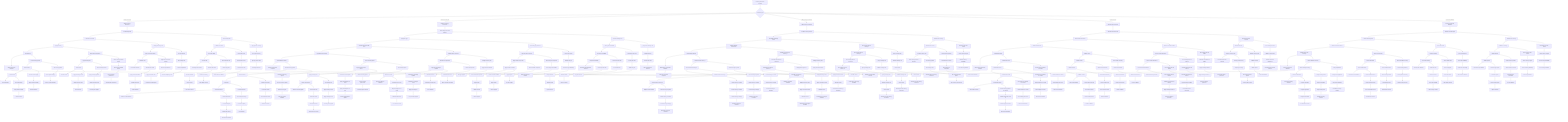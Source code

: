 %% Currency Conversion System
%% View at https://mermaid.live
flowchart TD
  A[Currency Conversion System] --> B{Conversion Type?}
  B -->|Simple Conversion| C[Simple Currency Conversion]
  B -->|Advanced Conversion| D[Advanced Currency Conversion]
  B -->|Multi Currency Conversion| E[Multi Currency Conversion]
  B -->|Bulk Conversion| F[Bulk Currency Conversion]
  B -->|Conversion Validation| G[Currency Conversion Validation]
  
  %% Simple Currency Conversion
  C --> C1[Get Exchange Rate]
  C1 --> C2[Calculate Conversion]
  C2 --> C3[Apply Rounding]
  C3 --> C4[Format Result]
  C4 --> C5[Simple Conversion Complete]
  
  %% Get Exchange Rate
  C1 --> C1A[Find exchange rate]
  C1A --> C1B[Validate rate exists]
  C1B --> C1C[Check rate validity]
  C1C --> C1D[Get rate value]
  C1D --> C1E[Exchange rate retrieved]
  
  %% Find exchange rate
  C1A --> C1A1[Query by from currency]
  C1A1 --> C1A2[Query by to currency]
  C1A2 --> C1A3[Query by active status]
  C1A3 --> C1A4[Exchange rate found]
  
  %% Validate rate exists
  C1B --> C1B1[Check if rate exists]
  C1B1 --> C1B2[Check if rate is active]
  C1B2 --> C1B3[Check if rate is valid]
  C1B3 --> C1B4[Rate existence validated]
  
  %% Check rate validity
  C1C --> C1C1[Check effective date]
  C1C1 --> C1C2[Check expiry date]
  C1C2 --> C1C3[Check rate accuracy]
  C1C3 --> C1C4[Rate validity checked]
  
  %% Get rate value
  C1D --> C1D1[Get base rate value]
  C1D1 --> C1D2[Get rate metadata]
  C1D2 --> C1D3[Get rate source]
  C1D3 --> C1D4[Rate value retrieved]
  
  %% Calculate Conversion
  C2 --> C2A[Multiply amount by rate]
  C2A --> C2B[Apply conversion formula]
  C2B --> C2C[Calculate result]
  C2C --> C2D[Conversion calculated]
  
  %% Multiply amount by rate
  C2A --> C2A1[Get input amount]
  C2A1 --> C2A2[Get exchange rate]
  C2A2 --> C2A3[Perform multiplication]
  C2A3 --> C2A4[Amount multiplied by rate]
  
  %% Apply conversion formula
  C2B --> C2B1[Apply base conversion formula]
  C2B1 --> C2B2[Check for special cases]
  C2B2 --> C2B3[Apply conversion rules]
  C2B3 --> C2B4[Conversion formula applied]
  
  %% Calculate result
  C2C --> C2C1[Calculate base result]
  C2C1 --> C2C2[Apply conversion factors]
  C2C2 --> C2C3[Calculate final result]
  C2C3 --> C2C4[Result calculated]
  
  %% Apply Rounding
  C3 --> C3A[Determine decimal places]
  C3A --> C3B[Apply rounding rules]
  C3B --> C3C[Round result]
  C3C --> C3D[Result rounded]
  
  %% Determine decimal places
  C3A --> C3A1[Check currency decimal places]
  C3A1 --> C3A2[Check system decimal places]
  C3A2 --> C3A3[Check rounding preferences]
  C3A3 --> C3A4[Decimal places determined]
  
  %% Apply rounding rules
  C3B --> C3B1[Check rounding method]
  C3B1 --> C3B2[Apply rounding algorithm]
  C3B2 --> C3B3[Validate rounding result]
  C3B3 --> C3B4[Rounding rules applied]
  
  %% Round result
  C3C --> C3C1[Apply rounding to result]
  C3C1 --> C3C2[Validate rounded result]
  C3C2 --> C3C3[Result rounded]
  
  %% Format Result
  C4 --> C4A[Format currency symbol]
  C4A --> C4B[Format number]
  C4B --> C4C[Format locale]
  C4C --> C4D[Result formatted]
  
  %% Format currency symbol
  C4A --> C4A1[Get currency symbol]
  C4A1 --> C4A2[Format symbol display]
  C4A2 --> C4A3[Currency symbol formatted]
  
  %% Format number
  C4B --> C4B1[Format number display]
  C4B1 --> C4B2[Apply number formatting]
  C4B2 --> C4B3[Number formatted]
  
  %% Format locale
  C4C --> C4C1[Get locale settings]
  C4C1 --> C4C2[Apply locale formatting]
  C4C2 --> C4C3[Locale formatted]
  
  %% Advanced Currency Conversion
  D --> D1[Get Exchange Rate with Options]
  D1 --> D2[Apply Rate Type]
  D2 --> D3[Calculate Conversion with Fees]
  D3 --> D4[Apply Advanced Rounding]
  D4 --> D5[Format Advanced Result]
  D5 --> D6[Advanced Conversion Complete]
  
  %% Get Exchange Rate with Options
  D1 --> D1A[Get base exchange rate]
  D1A --> D1B[Get buy rate if available]
  D1B --> D1C[Get sell rate if available]
  D1C --> D1D[Get spread if available]
  D1D --> D1E[Exchange rate with options retrieved]
  
  %% Get base exchange rate
  D1A --> D1A1[Query base exchange rate]
  D1A1 --> D1A2[Validate base rate]
  D1A2 --> D1A3[Get base rate value]
  D1A3 --> D1A4[Base exchange rate retrieved]
  
  %% Get buy rate if available
  D1B --> D1B1[Check if buy rate exists]
  D1B1 --> D1B2[Get buy rate value]
  D1B2 --> D1B3[Validate buy rate]
  D1B3 --> D1B4[Buy rate retrieved]
  
  %% Get sell rate if available
  D1C --> D1C1[Check if sell rate exists]
  D1C1 --> D1C2[Get sell rate value]
  D1C2 --> D1C3[Validate sell rate]
  D1C3 --> D1C4[Sell rate retrieved]
  
  %% Get spread if available
  D1D --> D1D1[Check if spread exists]
  D1D1 --> D1D2[Get spread value]
  D1D2 --> D1D3[Validate spread]
  D1D3 --> D1D4[Spread retrieved]
  
  %% Apply Rate Type
  D2 --> D2A[Check rate type preference]
  D2A --> D2B[Apply buy rate if requested]
  D2B --> D2C[Apply sell rate if requested]
  D2C --> D2D[Apply mid rate as default]
  D2D --> D2E[Rate type applied]
  
  %% Check rate type preference
  D2A --> D2A1[Get rate type option]
  D2A1 --> D2A2[Validate rate type]
  D2A2 --> D2A3[Check rate type availability]
  D2A3 --> D2A4[Rate type preference checked]
  
  %% Apply buy rate if requested
  D2B --> D2B1[Check if buy rate requested]
  D2B1 --> D2B2[Check if buy rate available]
  D2B2 --> D2B3[Apply buy rate]
  D2B3 --> D2B4[Buy rate applied]
  
  %% Apply sell rate if requested
  D2C --> D2C1[Check if sell rate requested]
  D2C1 --> D2C2[Check if sell rate available]
  D2C2 --> D2C3[Apply sell rate]
  D2C3 --> D2C4[Sell rate applied]
  
  %% Apply mid rate as default
  D2D --> D2D1[Check if mid rate requested]
  D2D1 --> D2D2[Apply mid rate]
  D2D2 --> D2D3[Validate mid rate]
  D2D3 --> D2D4[Mid rate applied]
  
  %% Calculate Conversion with Fees
  D3 --> D3A[Calculate base conversion]
  D3A --> D3B[Calculate fees if specified]
  D3B --> D3C[Apply fee percentage if specified]
  D3C --> D3D[Add fees to result]
  D3D --> D3E[Conversion with fees calculated]
  
  %% Calculate base conversion
  D3A --> D3A1[Multiply amount by rate]
  D3A1 --> D3A2[Apply conversion formula]
  D3A2 --> D3A3[Calculate base result]
  D3A3 --> D3A4[Base conversion calculated]
  
  %% Calculate fees if specified
  D3B --> D3B1[Check if fees specified]
  D3B1 --> D3B2[Calculate fixed fees]
  D3B2 --> D3B3[Calculate percentage fees]
  D3B3 --> D3B4[Fees calculated]
  
  %% Apply fee percentage if specified
  D3C --> D3C1[Check if fee percentage specified]
  D3C1 --> D3C2[Calculate percentage of result]
  D3C2 --> D3C3[Apply percentage fee]
  D3C3 --> D3C4[Fee percentage applied]
  
  %% Add fees to result
  D3D --> D3D1[Add fixed fees to result]
  D3D1 --> D3D2[Add percentage fees to result]
  D3D2 --> D3D3[Calculate total amount]
  D3D3 --> D3D4[Fees added to result]
  
  %% Apply Advanced Rounding
  D4 --> D4A[Check rounding options]
  D4A --> D4B[Apply custom decimal places]
  D4B --> D4C[Apply rounding rules]
  D4C --> D4D[Round result and fees]
  D4D --> D4E[Advanced rounding applied]
  
  %% Check rounding options
  D4A --> D4A1[Get rounding options]
  D4A1 --> D4A2[Validate rounding options]
  D4A2 --> D4A3[Check rounding preferences]
  D4A3 --> D4A4[Rounding options checked]
  
  %% Apply custom decimal places
  D4B --> D4B1[Get custom decimal places]
  D4B1 --> D4B2[Apply decimal places to result]
  D4B2 --> D4B3[Apply decimal places to fees]
  D4B3 --> D4B4[Custom decimal places applied]
  
  %% Apply rounding rules
  D4C --> D4C1[Get rounding rules]
  D4C1 --> D4C2[Apply rounding to result]
  D4C2 --> D4C3[Apply rounding to fees]
  D4C3 --> D4C4[Rounding rules applied]
  
  %% Round result and fees
  D4D --> D4D1[Round result value]
  D4D1 --> D4D2[Round fees value]
  D4D2 --> D4D3[Round total amount]
  D4D3 --> D4D4[Result and fees rounded]
  
  %% Format Advanced Result
  D5 --> D5A[Format currency symbols]
  D5A --> D5B[Format numbers]
  D5B --> D5C[Format fees]
  D5C --> D5D[Format total amount]
  D5D --> D5E[Advanced result formatted]
  
  %% Format currency symbols
  D5A --> D5A1[Format from currency symbol]
  D5A1 --> D5A2[Format to currency symbol]
  D5A2 --> D5A3[Format currency pair]
  D5A3 --> D5A4[Currency symbols formatted]
  
  %% Format numbers
  D5B --> D5B1[Format result number]
  D5B1 --> D5B2[Format rate number]
  D5B2 --> D5B3[Format amount number]
  D5B3 --> D5B4[Numbers formatted]
  
  %% Format fees
  D5C --> D5C1[Format fees amount]
  D5C1 --> D5C2[Format fees percentage]
  D5C2 --> D5C3[Format fees display]
  D5C3 --> D5C4[Fees formatted]
  
  %% Format total amount
  D5D --> D5D1[Format total amount]
  D5D1 --> D5D2[Format total display]
  D5D2 --> D5D3[Format total currency]
  D5D3 --> D5D4[Total amount formatted]
  
  %% Multi Currency Conversion
  E --> E1[Get Base Currency Amount]
  E1 --> E2[Get Multiple Exchange Rates]
  E2 --> E3[Calculate Multiple Conversions]
  E3 --> E4[Format Multiple Results]
  E4 --> E5[Multi Currency Conversion Complete]
  
  %% Get Base Currency Amount
  E1 --> E1A[Validate base currency]
  E1A --> E1B[Validate base amount]
  E1B --> E1C[Get base currency info]
  E1C --> E1D[Base currency amount retrieved]
  
  %% Validate base currency
  E1A --> E1A1[Check currency code format]
  E1A1 --> E1A2[Check currency support]
  E1A2 --> E1A3[Validate currency availability]
  E1A3 --> E1A4[Base currency validated]
  
  %% Validate base amount
  E1B --> E1B1[Check amount is positive]
  E1B1 --> E1B2[Check amount is numeric]
  E1B2 --> E1B3[Check amount is reasonable]
  E1B3 --> E1B4[Base amount validated]
  
  %% Get base currency info
  E1C --> E1C1[Get currency symbol]
  E1C1 --> E1C2[Get currency name]
  E1C2 --> E1C3[Get currency decimal places]
  E1C3 --> E1C4[Base currency info retrieved]
  
  %% Get Multiple Exchange Rates
  E2 --> E2A[Get exchange rate for currency 1]
  E2A --> E2B[Get exchange rate for currency 2]
  E2B --> E2C[Get exchange rate for currency 3]
  E2C --> E2D[Get exchange rate for currency N]
  E2D --> E2E[Multiple exchange rates retrieved]
  
  %% Get exchange rate for currency 1
  E2A --> E2A1[Query exchange rate]
  E2A1 --> E2A2[Validate exchange rate]
  E2A2 --> E2A3[Get rate value]
  E2A3 --> E2A4[Exchange rate for currency 1 retrieved]
  
  %% Get exchange rate for currency 2
  E2B --> E2B1[Query exchange rate]
  E2B1 --> E2B2[Validate exchange rate]
  E2B2 --> E2B3[Get rate value]
  E2B3 --> E2B4[Exchange rate for currency 2 retrieved]
  
  %% Get exchange rate for currency 3
  E2C --> E2C1[Query exchange rate]
  E2C1 --> E2C2[Validate exchange rate]
  E2C2 --> E2C3[Get rate value]
  E2C3 --> E2C4[Exchange rate for currency 3 retrieved]
  
  %% Get exchange rate for currency N
  E2D --> E2D1[Query exchange rate]
  E2D1 --> E2D2[Validate exchange rate]
  E2D2 --> E2D3[Get rate value]
  E2D3 --> E2D4[Exchange rate for currency N retrieved]
  
  %% Calculate Multiple Conversions
  E3 --> E3A[Calculate conversion for currency 1]
  E3A --> E3B[Calculate conversion for currency 2]
  E3B --> E3C[Calculate conversion for currency 3]
  E3C --> E3D[Calculate conversion for currency N]
  E3D --> E3E[Multiple conversions calculated]
  
  %% Calculate conversion for currency 1
  E3A --> E3A1[Multiply amount by rate 1]
  E3A1 --> E3A2[Apply conversion formula]
  E3A2 --> E3A3[Calculate result 1]
  E3A3 --> E3A4[Conversion for currency 1 calculated]
  
  %% Calculate conversion for currency 2
  E3B --> E3B1[Multiply amount by rate 2]
  E3B1 --> E3B2[Apply conversion formula]
  E3B2 --> E3B3[Calculate result 2]
  E3B3 --> E3B4[Conversion for currency 2 calculated]
  
  %% Calculate conversion for currency 3
  E3C --> E3C1[Multiply amount by rate 3]
  E3C1 --> E3C2[Apply conversion formula]
  E3C2 --> E3C3[Calculate result 3]
  E3C3 --> E3C4[Conversion for currency 3 calculated]
  
  %% Calculate conversion for currency N
  E3D --> E3D1[Multiply amount by rate N]
  E3D1 --> E3D2[Apply conversion formula]
  E3D2 --> E3D3[Calculate result N]
  E3D3 --> E3D4[Conversion for currency N calculated]
  
  %% Format Multiple Results
  E4 --> E4A[Format result for currency 1]
  E4A --> E4B[Format result for currency 2]
  E4B --> E4C[Format result for currency 3]
  E4C --> E4D[Format result for currency N]
  E4D --> E4E[Multiple results formatted]
  
  %% Format result for currency 1
  E4A --> E4A1[Format currency 1 symbol]
  E4A1 --> E4A2[Format currency 1 number]
  E4A2 --> E4A3[Format currency 1 display]
  E4A3 --> E4A4[Result for currency 1 formatted]
  
  %% Format result for currency 2
  E4B --> E4B1[Format currency 2 symbol]
  E4B1 --> E4B2[Format currency 2 number]
  E4B2 --> E4B3[Format currency 2 display]
  E4B3 --> E4B4[Result for currency 2 formatted]
  
  %% Format result for currency 3
  E4C --> E4C1[Format currency 3 symbol]
  E4C1 --> E4C2[Format currency 3 number]
  E4C2 --> E4C3[Format currency 3 display]
  E4C3 --> E4C4[Result for currency 3 formatted]
  
  %% Format result for currency N
  E4D --> E4D1[Format currency N symbol]
  E4D1 --> E4D2[Format currency N number]
  E4D2 --> E4D3[Format currency N display]
  E4D3 --> E4D4[Result for currency N formatted]
  
  %% Bulk Currency Conversion
  F --> F1[Get Bulk Conversion Data]
  F1 --> F2[Process Bulk Conversions]
  F2 --> F3[Validate Bulk Results]
  F3 --> F4[Format Bulk Results]
  F4 --> F5[Bulk Currency Conversion Complete]
  
  %% Get Bulk Conversion Data
  F1 --> F1A[Get bulk conversion requests]
  F1A --> F1B[Validate bulk data]
  F1B --> F1C[Group by currency pairs]
  F1C --> F1D[Bulk conversion data retrieved]
  
  %% Get bulk conversion requests
  F1A --> F1A1[Parse bulk request data]
  F1A1 --> F1A2[Validate request format]
  F1A2 --> F1A3[Extract conversion parameters]
  F1A3 --> F1A4[Bulk conversion requests retrieved]
  
  %% Validate bulk data
  F1B --> F1B1[Validate currency pairs]
  F1B1 --> F1B2[Validate amounts]
  F1B2 --> F1B3[Validate options]
  F1B3 --> F1B4[Bulk data validated]
  
  %% Group by currency pairs
  F1C --> F1C1[Group by from currency]
  F1C1 --> F1C2[Group by to currency]
  F1C2 --> F1C3[Group by conversion options]
  F1C3 --> F1C4[Currency pairs grouped]
  
  %% Process Bulk Conversions
  F2 --> F2A[Process conversion batch 1]
  F2A --> F2B[Process conversion batch 2]
  F2B --> F2C[Process conversion batch 3]
  F2C --> F2D[Process conversion batch N]
  F2D --> F2E[Bulk conversions processed]
  
  %% Process conversion batch 1
  F2A --> F2A1[Get exchange rates for batch 1]
  F2A1 --> F2A2[Calculate conversions for batch 1]
  F2A2 --> F2A3[Apply rounding for batch 1]
  F2A3 --> F2A4[Conversion batch 1 processed]
  
  %% Process conversion batch 2
  F2B --> F2B1[Get exchange rates for batch 2]
  F2B1 --> F2B2[Calculate conversions for batch 2]
  F2B2 --> F2B3[Apply rounding for batch 2]
  F2B3 --> F2B4[Conversion batch 2 processed]
  
  %% Process conversion batch 3
  F2C --> F2C1[Get exchange rates for batch 3]
  F2C1 --> F2C2[Calculate conversions for batch 3]
  F2C2 --> F2C3[Apply rounding for batch 3]
  F2C3 --> F2C4[Conversion batch 3 processed]
  
  %% Process conversion batch N
  F2D --> F2D1[Get exchange rates for batch N]
  F2D1 --> F2D2[Calculate conversions for batch N]
  F2D2 --> F2D3[Apply rounding for batch N]
  F2D3 --> F2D4[Conversion batch N processed]
  
  %% Validate Bulk Results
  F3 --> F3A[Validate result 1]
  F3A --> F3B[Validate result 2]
  F3B --> F3C[Validate result 3]
  F3C --> F3D[Validate result N]
  F3D --> F3E[Bulk results validated]
  
  %% Validate result 1
  F3A --> F3A1[Check result 1 accuracy]
  F3A1 --> F3A2[Check result 1 format]
  F3A2 --> F3A3[Check result 1 bounds]
  F3A3 --> F3A4[Result 1 validated]
  
  %% Validate result 2
  F3B --> F3B1[Check result 2 accuracy]
  F3B1 --> F3B2[Check result 2 format]
  F3B2 --> F3B3[Check result 2 bounds]
  F3B3 --> F3B4[Result 2 validated]
  
  %% Validate result 3
  F3C --> F3C1[Check result 3 accuracy]
  F3C1 --> F3C2[Check result 3 format]
  F3C2 --> F3C3[Check result 3 bounds]
  F3C3 --> F3C4[Result 3 validated]
  
  %% Validate result N
  F3D --> F3D1[Check result N accuracy]
  F3D1 --> F3D2[Check result N format]
  F3D2 --> F3D3[Check result N bounds]
  F3D3 --> F3D4[Result N validated]
  
  %% Format Bulk Results
  F4 --> F4A[Format bulk result 1]
  F4A --> F4B[Format bulk result 2]
  F4B --> F4C[Format bulk result 3]
  F4C --> F4D[Format bulk result N]
  F4D --> F4E[Bulk results formatted]
  
  %% Format bulk result 1
  F4A --> F4A1[Format currency symbols for result 1]
  F4A1 --> F4A2[Format numbers for result 1]
  F4A2 --> F4A3[Format display for result 1]
  F4A3 --> F4A4[Bulk result 1 formatted]
  
  %% Format bulk result 2
  F4B --> F4B1[Format currency symbols for result 2]
  F4B1 --> F4B2[Format numbers for result 2]
  F4B2 --> F4B3[Format display for result 2]
  F4B3 --> F4B4[Bulk result 2 formatted]
  
  %% Format bulk result 3
  F4C --> F4C1[Format currency symbols for result 3]
  F4C1 --> F4C2[Format numbers for result 3]
  F4C2 --> F4C3[Format display for result 3]
  F4C3 --> F4C4[Bulk result 3 formatted]
  
  %% Format bulk result N
  F4D --> F4D1[Format currency symbols for result N]
  F4D1 --> F4D2[Format numbers for result N]
  F4D2 --> F4D3[Format display for result N]
  F4D3 --> F4D4[Bulk result N formatted]
  
  %% Currency Conversion Validation
  G --> G1[Validate Conversion Input]
  G1 --> G2[Validate Exchange Rate]
  G2 --> G3[Validate Conversion Result]
  G3 --> G4[Validate Conversion Accuracy]
  G4 --> G5[Currency Conversion Validated]
  
  %% Validate Conversion Input
  G1 --> G1A[Validate from currency]
  G1A --> G1B[Validate to currency]
  G1B --> G1C[Validate amount]
  G1C --> G1D[Validate options]
  G1D --> G1E[Conversion input validated]
  
  %% Validate from currency
  G1A --> G1A1[Check currency code format]
  G1A1 --> G1A2[Check currency support]
  G1A2 --> G1A3[Check currency availability]
  G1A3 --> G1A4[From currency validated]
  
  %% Validate to currency
  G1B --> G1B1[Check currency code format]
  G1B1 --> G1B2[Check currency support]
  G1B2 --> G1B3[Check currency availability]
  G1B3 --> G1B4[To currency validated]
  
  %% Validate amount
  G1C --> G1C1[Check amount is positive]
  G1C1 --> G1C2[Check amount is numeric]
  G1C2 --> G1C3[Check amount is reasonable]
  G1C3 --> G1C4[Amount validated]
  
  %% Validate options
  G1D --> G1D1[Check rate type option]
  G1D1 --> G1D2[Check fees option]
  G1D2 --> G1D3[Check rounding option]
  G1D3 --> G1D4[Options validated]
  
  %% Validate Exchange Rate
  G2 --> G2A[Check rate exists]
  G2A --> G2B[Check rate validity]
  G2B --> G2C[Check rate accuracy]
  G2C --> G2D[Exchange rate validated]
  
  %% Check rate exists
  G2A --> G2A1[Query exchange rate]
  G2A1 --> G2A2[Check rate availability]
  G2A2 --> G2A3[Check rate accessibility]
  G2A3 --> G2A4[Rate existence checked]
  
  %% Check rate validity
  G2B --> G2B1[Check effective date]
  G2B1 --> G2B2[Check expiry date]
  G2B2 --> G2B3[Check rate status]
  G2B3 --> G2B4[Rate validity checked]
  
  %% Check rate accuracy
  G2C --> G2C1[Check rate value]
  G2C1 --> G2C2[Check rate source]
  G2C2 --> G2C3[Check rate reliability]
  G2C3 --> G2C4[Rate accuracy checked]
  
  %% Validate Conversion Result
  G3 --> G3A[Check result accuracy]
  G3A --> G3B[Check result format]
  G3B --> G3C[Check result bounds]
  G3C --> G3D[Conversion result validated]
  
  %% Check result accuracy
  G3A --> G3A1[Check calculation accuracy]
  G3A1 --> G3A2[Check rounding accuracy]
  G3A2 --> G3A3[Check precision accuracy]
  G3A3 --> G3A4[Result accuracy checked]
  
  %% Check result format
  G3B --> G3B1[Check number format]
  G3B1 --> G3B2[Check currency format]
  G3B2 --> G3B3[Check display format]
  G3B3 --> G3B4[Result format checked]
  
  %% Check result bounds
  G3C --> G3C1[Check minimum bounds]
  G3C1 --> G3C2[Check maximum bounds]
  G3C2 --> G3C3[Check reasonable bounds]
  G3C3 --> G3C4[Result bounds checked]
  
  %% Validate Conversion Accuracy
  G4 --> G4A[Check calculation accuracy]
  G4A --> G4B[Check rounding accuracy]
  G4B --> G4C[Check fee calculation]
  G4C --> G4D[Conversion accuracy validated]
  
  %% Check calculation accuracy
  G4A --> G4A1[Verify multiplication]
  G4A1 --> G4A2[Verify formula application]
  G4A2 --> G4A3[Verify result calculation]
  G4A3 --> G4A4[Calculation accuracy checked]
  
  %% Check rounding accuracy
  G4B --> G4B1[Verify rounding method]
  G4B1 --> G4B2[Verify decimal places]
  G4B2 --> G4B3[Verify rounding result]
  G4B3 --> G4B4[Rounding accuracy checked]
  
  %% Check fee calculation
  G4C --> G4C1[Verify fee calculation]
  G4C1 --> G4C2[Verify fee application]
  G4C2 --> G4C3[Verify total calculation]
  G4C3 --> G4C4[Fee calculation checked]
  
  %% End points
  C5 --> Z[Currency Conversion Complete]
  D6 --> Z
  E5 --> Z
  F5 --> Z
  G5 --> Z